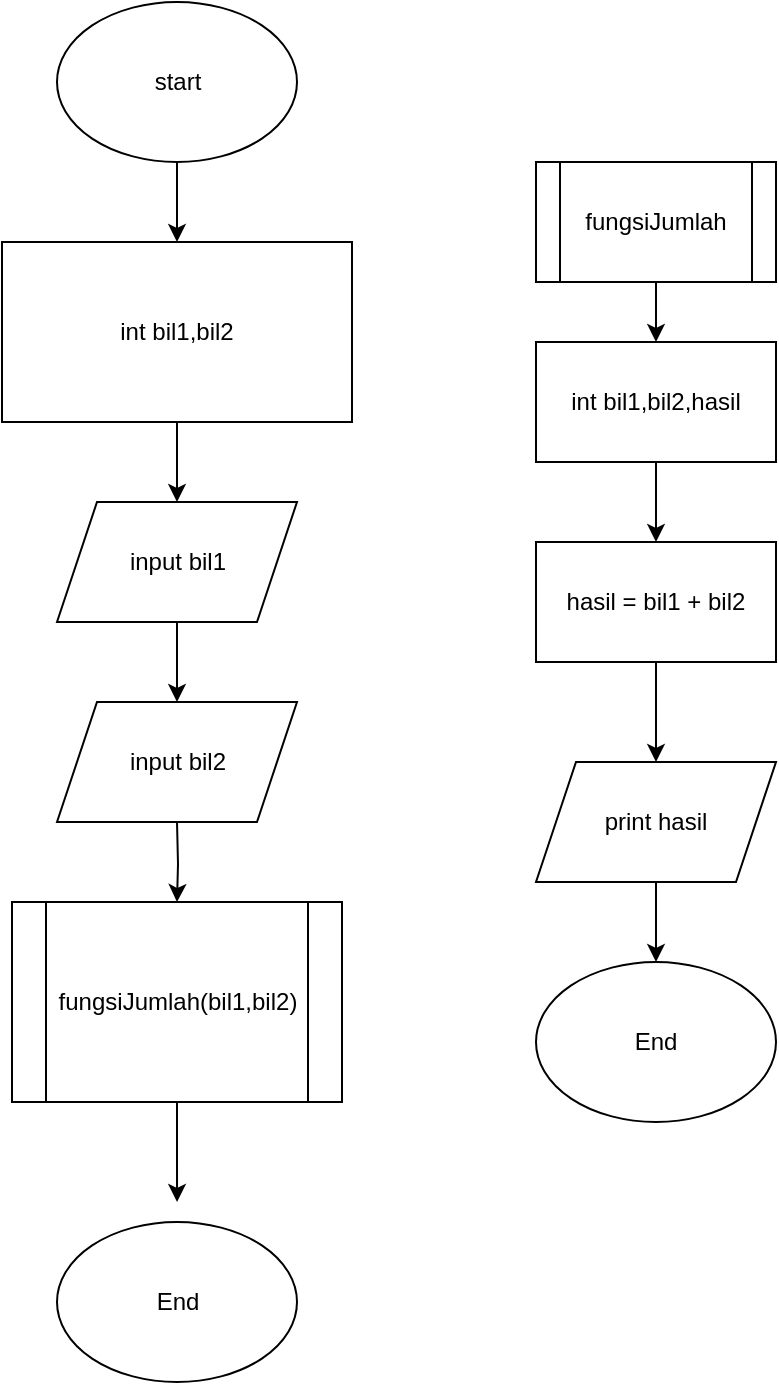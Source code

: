 <mxfile version="13.8.0" type="github" pages="3">
  <diagram id="EPawDBDO0Ghv9gUfu7Xi" name="Page-1">
    <mxGraphModel dx="1240" dy="691" grid="1" gridSize="10" guides="1" tooltips="1" connect="1" arrows="1" fold="1" page="1" pageScale="1" pageWidth="850" pageHeight="1100" math="0" shadow="0">
      <root>
        <mxCell id="0" />
        <mxCell id="1" parent="0" />
        <mxCell id="oSxVLQ4r9M7yz3KNS2XW-14" value="" style="edgeStyle=orthogonalEdgeStyle;rounded=0;orthogonalLoop=1;jettySize=auto;html=1;" edge="1" parent="1" source="oSxVLQ4r9M7yz3KNS2XW-1" target="oSxVLQ4r9M7yz3KNS2XW-13">
          <mxGeometry relative="1" as="geometry" />
        </mxCell>
        <mxCell id="oSxVLQ4r9M7yz3KNS2XW-1" value="start" style="ellipse;whiteSpace=wrap;html=1;" vertex="1" parent="1">
          <mxGeometry x="360.5" y="10" width="120" height="80" as="geometry" />
        </mxCell>
        <mxCell id="oSxVLQ4r9M7yz3KNS2XW-4" value="" style="edgeStyle=orthogonalEdgeStyle;rounded=0;orthogonalLoop=1;jettySize=auto;html=1;" edge="1" parent="1" source="oSxVLQ4r9M7yz3KNS2XW-2" target="oSxVLQ4r9M7yz3KNS2XW-3">
          <mxGeometry relative="1" as="geometry" />
        </mxCell>
        <mxCell id="oSxVLQ4r9M7yz3KNS2XW-2" value="fungsiJumlah" style="shape=process;whiteSpace=wrap;html=1;backgroundOutline=1;" vertex="1" parent="1">
          <mxGeometry x="600" y="90" width="120" height="60" as="geometry" />
        </mxCell>
        <mxCell id="oSxVLQ4r9M7yz3KNS2XW-23" value="" style="edgeStyle=orthogonalEdgeStyle;rounded=0;orthogonalLoop=1;jettySize=auto;html=1;" edge="1" parent="1" source="oSxVLQ4r9M7yz3KNS2XW-3" target="oSxVLQ4r9M7yz3KNS2XW-9">
          <mxGeometry relative="1" as="geometry" />
        </mxCell>
        <mxCell id="oSxVLQ4r9M7yz3KNS2XW-3" value="int bil1,bil2,hasil" style="whiteSpace=wrap;html=1;" vertex="1" parent="1">
          <mxGeometry x="600" y="180" width="120" height="60" as="geometry" />
        </mxCell>
        <mxCell id="oSxVLQ4r9M7yz3KNS2XW-8" value="" style="edgeStyle=orthogonalEdgeStyle;rounded=0;orthogonalLoop=1;jettySize=auto;html=1;" edge="1" parent="1" source="oSxVLQ4r9M7yz3KNS2XW-5" target="oSxVLQ4r9M7yz3KNS2XW-7">
          <mxGeometry relative="1" as="geometry" />
        </mxCell>
        <mxCell id="oSxVLQ4r9M7yz3KNS2XW-5" value="input bil1" style="shape=parallelogram;perimeter=parallelogramPerimeter;whiteSpace=wrap;html=1;fixedSize=1;" vertex="1" parent="1">
          <mxGeometry x="360.5" y="260" width="120" height="60" as="geometry" />
        </mxCell>
        <mxCell id="oSxVLQ4r9M7yz3KNS2XW-7" value="input bil2" style="shape=parallelogram;perimeter=parallelogramPerimeter;whiteSpace=wrap;html=1;fixedSize=1;" vertex="1" parent="1">
          <mxGeometry x="360.5" y="360" width="120" height="60" as="geometry" />
        </mxCell>
        <mxCell id="oSxVLQ4r9M7yz3KNS2XW-28" value="" style="edgeStyle=orthogonalEdgeStyle;rounded=0;orthogonalLoop=1;jettySize=auto;html=1;" edge="1" parent="1" source="oSxVLQ4r9M7yz3KNS2XW-9" target="oSxVLQ4r9M7yz3KNS2XW-27">
          <mxGeometry relative="1" as="geometry" />
        </mxCell>
        <mxCell id="oSxVLQ4r9M7yz3KNS2XW-9" value="hasil = bil1 + bil2" style="whiteSpace=wrap;html=1;" vertex="1" parent="1">
          <mxGeometry x="600" y="280" width="120" height="60" as="geometry" />
        </mxCell>
        <mxCell id="oSxVLQ4r9M7yz3KNS2XW-11" value="End" style="ellipse;whiteSpace=wrap;html=1;" vertex="1" parent="1">
          <mxGeometry x="600" y="490" width="120" height="80" as="geometry" />
        </mxCell>
        <mxCell id="oSxVLQ4r9M7yz3KNS2XW-20" value="" style="edgeStyle=orthogonalEdgeStyle;rounded=0;orthogonalLoop=1;jettySize=auto;html=1;" edge="1" parent="1" target="oSxVLQ4r9M7yz3KNS2XW-19">
          <mxGeometry relative="1" as="geometry">
            <mxPoint x="420.5" y="420" as="sourcePoint" />
          </mxGeometry>
        </mxCell>
        <mxCell id="oSxVLQ4r9M7yz3KNS2XW-13" value="int bil1,bil2" style="whiteSpace=wrap;html=1;" vertex="1" parent="1">
          <mxGeometry x="333" y="130" width="175" height="90" as="geometry" />
        </mxCell>
        <mxCell id="oSxVLQ4r9M7yz3KNS2XW-22" value="" style="edgeStyle=orthogonalEdgeStyle;rounded=0;orthogonalLoop=1;jettySize=auto;html=1;" edge="1" parent="1" source="oSxVLQ4r9M7yz3KNS2XW-19">
          <mxGeometry relative="1" as="geometry">
            <mxPoint x="420.529" y="610" as="targetPoint" />
          </mxGeometry>
        </mxCell>
        <mxCell id="oSxVLQ4r9M7yz3KNS2XW-19" value="fungsiJumlah(bil1,bil2)" style="shape=process;whiteSpace=wrap;html=1;backgroundOutline=1;" vertex="1" parent="1">
          <mxGeometry x="338" y="460" width="165" height="100" as="geometry" />
        </mxCell>
        <mxCell id="oSxVLQ4r9M7yz3KNS2XW-25" value="" style="endArrow=classic;html=1;exitX=0.5;exitY=1;exitDx=0;exitDy=0;entryX=0.5;entryY=0;entryDx=0;entryDy=0;" edge="1" parent="1" source="oSxVLQ4r9M7yz3KNS2XW-13" target="oSxVLQ4r9M7yz3KNS2XW-5">
          <mxGeometry width="50" height="50" relative="1" as="geometry">
            <mxPoint x="410" y="280" as="sourcePoint" />
            <mxPoint x="460" y="230" as="targetPoint" />
          </mxGeometry>
        </mxCell>
        <mxCell id="oSxVLQ4r9M7yz3KNS2XW-29" value="" style="edgeStyle=orthogonalEdgeStyle;rounded=0;orthogonalLoop=1;jettySize=auto;html=1;" edge="1" parent="1" source="oSxVLQ4r9M7yz3KNS2XW-27" target="oSxVLQ4r9M7yz3KNS2XW-11">
          <mxGeometry relative="1" as="geometry" />
        </mxCell>
        <mxCell id="oSxVLQ4r9M7yz3KNS2XW-27" value="print hasil" style="shape=parallelogram;perimeter=parallelogramPerimeter;whiteSpace=wrap;html=1;fixedSize=1;" vertex="1" parent="1">
          <mxGeometry x="600" y="390" width="120" height="60" as="geometry" />
        </mxCell>
        <mxCell id="oSxVLQ4r9M7yz3KNS2XW-30" value="End" style="ellipse;whiteSpace=wrap;html=1;" vertex="1" parent="1">
          <mxGeometry x="360.5" y="620" width="120" height="80" as="geometry" />
        </mxCell>
      </root>
    </mxGraphModel>
  </diagram>
  <diagram id="NqZUNRHrcucO8O8zvR7l" name="Page-2">
    <mxGraphModel dx="868" dy="484" grid="1" gridSize="10" guides="1" tooltips="1" connect="1" arrows="1" fold="1" page="1" pageScale="1" pageWidth="850" pageHeight="1100" math="0" shadow="0">
      <root>
        <mxCell id="RDg15JCweBmKSbgz0x7K-0" />
        <mxCell id="RDg15JCweBmKSbgz0x7K-1" parent="RDg15JCweBmKSbgz0x7K-0" />
        <mxCell id="mk9SK8ZGEo4fTcIsFtQi-0" value="" style="edgeStyle=orthogonalEdgeStyle;rounded=0;orthogonalLoop=1;jettySize=auto;html=1;" edge="1" parent="RDg15JCweBmKSbgz0x7K-1" source="mk9SK8ZGEo4fTcIsFtQi-1" target="mk9SK8ZGEo4fTcIsFtQi-13">
          <mxGeometry relative="1" as="geometry" />
        </mxCell>
        <mxCell id="mk9SK8ZGEo4fTcIsFtQi-1" value="start" style="ellipse;whiteSpace=wrap;html=1;" vertex="1" parent="RDg15JCweBmKSbgz0x7K-1">
          <mxGeometry x="360.5" y="10" width="120" height="80" as="geometry" />
        </mxCell>
        <mxCell id="mk9SK8ZGEo4fTcIsFtQi-2" value="" style="edgeStyle=orthogonalEdgeStyle;rounded=0;orthogonalLoop=1;jettySize=auto;html=1;" edge="1" parent="RDg15JCweBmKSbgz0x7K-1" source="mk9SK8ZGEo4fTcIsFtQi-3" target="mk9SK8ZGEo4fTcIsFtQi-5">
          <mxGeometry relative="1" as="geometry" />
        </mxCell>
        <mxCell id="mk9SK8ZGEo4fTcIsFtQi-3" value="fungsiKuadrat" style="shape=process;whiteSpace=wrap;html=1;backgroundOutline=1;" vertex="1" parent="RDg15JCweBmKSbgz0x7K-1">
          <mxGeometry x="600" y="90" width="120" height="60" as="geometry" />
        </mxCell>
        <mxCell id="mk9SK8ZGEo4fTcIsFtQi-4" value="" style="edgeStyle=orthogonalEdgeStyle;rounded=0;orthogonalLoop=1;jettySize=auto;html=1;" edge="1" parent="RDg15JCweBmKSbgz0x7K-1" source="mk9SK8ZGEo4fTcIsFtQi-5" target="mk9SK8ZGEo4fTcIsFtQi-10">
          <mxGeometry relative="1" as="geometry" />
        </mxCell>
        <mxCell id="mk9SK8ZGEo4fTcIsFtQi-5" value="int bil,hasil" style="whiteSpace=wrap;html=1;" vertex="1" parent="RDg15JCweBmKSbgz0x7K-1">
          <mxGeometry x="600" y="180" width="120" height="60" as="geometry" />
        </mxCell>
        <mxCell id="mk9SK8ZGEo4fTcIsFtQi-7" value="input bil1" style="shape=parallelogram;perimeter=parallelogramPerimeter;whiteSpace=wrap;html=1;fixedSize=1;" vertex="1" parent="RDg15JCweBmKSbgz0x7K-1">
          <mxGeometry x="360.5" y="260" width="120" height="60" as="geometry" />
        </mxCell>
        <mxCell id="mk9SK8ZGEo4fTcIsFtQi-9" value="" style="edgeStyle=orthogonalEdgeStyle;rounded=0;orthogonalLoop=1;jettySize=auto;html=1;" edge="1" parent="RDg15JCweBmKSbgz0x7K-1" source="mk9SK8ZGEo4fTcIsFtQi-10" target="mk9SK8ZGEo4fTcIsFtQi-18">
          <mxGeometry relative="1" as="geometry" />
        </mxCell>
        <mxCell id="mk9SK8ZGEo4fTcIsFtQi-10" value="hasil = bil1*bil1" style="whiteSpace=wrap;html=1;" vertex="1" parent="RDg15JCweBmKSbgz0x7K-1">
          <mxGeometry x="600" y="280" width="120" height="60" as="geometry" />
        </mxCell>
        <mxCell id="mk9SK8ZGEo4fTcIsFtQi-11" value="End" style="ellipse;whiteSpace=wrap;html=1;" vertex="1" parent="RDg15JCweBmKSbgz0x7K-1">
          <mxGeometry x="600" y="490" width="120" height="80" as="geometry" />
        </mxCell>
        <mxCell id="mk9SK8ZGEo4fTcIsFtQi-12" value="" style="edgeStyle=orthogonalEdgeStyle;rounded=0;orthogonalLoop=1;jettySize=auto;html=1;" edge="1" parent="RDg15JCweBmKSbgz0x7K-1" target="mk9SK8ZGEo4fTcIsFtQi-15">
          <mxGeometry relative="1" as="geometry">
            <mxPoint x="420.5" y="320" as="sourcePoint" />
          </mxGeometry>
        </mxCell>
        <mxCell id="mk9SK8ZGEo4fTcIsFtQi-13" value="int bil1" style="whiteSpace=wrap;html=1;" vertex="1" parent="RDg15JCweBmKSbgz0x7K-1">
          <mxGeometry x="333" y="130" width="175" height="90" as="geometry" />
        </mxCell>
        <mxCell id="mk9SK8ZGEo4fTcIsFtQi-14" value="" style="edgeStyle=orthogonalEdgeStyle;rounded=0;orthogonalLoop=1;jettySize=auto;html=1;" edge="1" parent="RDg15JCweBmKSbgz0x7K-1" source="mk9SK8ZGEo4fTcIsFtQi-15">
          <mxGeometry relative="1" as="geometry">
            <mxPoint x="420.529" y="510" as="targetPoint" />
          </mxGeometry>
        </mxCell>
        <mxCell id="mk9SK8ZGEo4fTcIsFtQi-15" value="fungsikuadrat(bil1)" style="shape=process;whiteSpace=wrap;html=1;backgroundOutline=1;" vertex="1" parent="RDg15JCweBmKSbgz0x7K-1">
          <mxGeometry x="338" y="360" width="165" height="100" as="geometry" />
        </mxCell>
        <mxCell id="mk9SK8ZGEo4fTcIsFtQi-16" value="" style="endArrow=classic;html=1;exitX=0.5;exitY=1;exitDx=0;exitDy=0;entryX=0.5;entryY=0;entryDx=0;entryDy=0;" edge="1" parent="RDg15JCweBmKSbgz0x7K-1" source="mk9SK8ZGEo4fTcIsFtQi-13" target="mk9SK8ZGEo4fTcIsFtQi-7">
          <mxGeometry width="50" height="50" relative="1" as="geometry">
            <mxPoint x="410" y="280" as="sourcePoint" />
            <mxPoint x="460" y="230" as="targetPoint" />
          </mxGeometry>
        </mxCell>
        <mxCell id="mk9SK8ZGEo4fTcIsFtQi-17" value="" style="edgeStyle=orthogonalEdgeStyle;rounded=0;orthogonalLoop=1;jettySize=auto;html=1;" edge="1" parent="RDg15JCweBmKSbgz0x7K-1" source="mk9SK8ZGEo4fTcIsFtQi-18" target="mk9SK8ZGEo4fTcIsFtQi-11">
          <mxGeometry relative="1" as="geometry" />
        </mxCell>
        <mxCell id="mk9SK8ZGEo4fTcIsFtQi-18" value="print hasil" style="shape=parallelogram;perimeter=parallelogramPerimeter;whiteSpace=wrap;html=1;fixedSize=1;" vertex="1" parent="RDg15JCweBmKSbgz0x7K-1">
          <mxGeometry x="600" y="390" width="120" height="60" as="geometry" />
        </mxCell>
        <mxCell id="mk9SK8ZGEo4fTcIsFtQi-19" value="End" style="ellipse;whiteSpace=wrap;html=1;" vertex="1" parent="RDg15JCweBmKSbgz0x7K-1">
          <mxGeometry x="360.5" y="510" width="120" height="80" as="geometry" />
        </mxCell>
      </root>
    </mxGraphModel>
  </diagram>
  <diagram id="pwQ7Zu1hT9H1uYAhNpxk" name="Page-3">
    <mxGraphModel dx="868" dy="484" grid="1" gridSize="10" guides="1" tooltips="1" connect="1" arrows="1" fold="1" page="1" pageScale="1" pageWidth="850" pageHeight="1100" math="0" shadow="0">
      <root>
        <mxCell id="xB1Ds7aOFODE263ZzzAa-0" />
        <mxCell id="xB1Ds7aOFODE263ZzzAa-1" parent="xB1Ds7aOFODE263ZzzAa-0" />
        <mxCell id="SdKE1tsanectvfEojCPn-0" value="" style="edgeStyle=orthogonalEdgeStyle;rounded=0;orthogonalLoop=1;jettySize=auto;html=1;" edge="1" parent="xB1Ds7aOFODE263ZzzAa-1" source="SdKE1tsanectvfEojCPn-1" target="SdKE1tsanectvfEojCPn-13">
          <mxGeometry relative="1" as="geometry" />
        </mxCell>
        <mxCell id="SdKE1tsanectvfEojCPn-1" value="start" style="ellipse;whiteSpace=wrap;html=1;" vertex="1" parent="xB1Ds7aOFODE263ZzzAa-1">
          <mxGeometry x="360.5" y="10" width="120" height="80" as="geometry" />
        </mxCell>
        <mxCell id="SdKE1tsanectvfEojCPn-2" value="" style="edgeStyle=orthogonalEdgeStyle;rounded=0;orthogonalLoop=1;jettySize=auto;html=1;" edge="1" parent="xB1Ds7aOFODE263ZzzAa-1" source="SdKE1tsanectvfEojCPn-3" target="SdKE1tsanectvfEojCPn-5">
          <mxGeometry relative="1" as="geometry" />
        </mxCell>
        <mxCell id="SdKE1tsanectvfEojCPn-3" value="tukarNilai" style="shape=process;whiteSpace=wrap;html=1;backgroundOutline=1;" vertex="1" parent="xB1Ds7aOFODE263ZzzAa-1">
          <mxGeometry x="600" y="90" width="120" height="60" as="geometry" />
        </mxCell>
        <mxCell id="SdKE1tsanectvfEojCPn-4" value="" style="edgeStyle=orthogonalEdgeStyle;rounded=0;orthogonalLoop=1;jettySize=auto;html=1;" edge="1" parent="xB1Ds7aOFODE263ZzzAa-1" source="SdKE1tsanectvfEojCPn-5" target="SdKE1tsanectvfEojCPn-10">
          <mxGeometry relative="1" as="geometry" />
        </mxCell>
        <mxCell id="SdKE1tsanectvfEojCPn-5" value="int bil1,bil2,x" style="whiteSpace=wrap;html=1;" vertex="1" parent="xB1Ds7aOFODE263ZzzAa-1">
          <mxGeometry x="600" y="180" width="120" height="60" as="geometry" />
        </mxCell>
        <mxCell id="SdKE1tsanectvfEojCPn-6" value="" style="edgeStyle=orthogonalEdgeStyle;rounded=0;orthogonalLoop=1;jettySize=auto;html=1;" edge="1" parent="xB1Ds7aOFODE263ZzzAa-1" source="SdKE1tsanectvfEojCPn-7" target="SdKE1tsanectvfEojCPn-8">
          <mxGeometry relative="1" as="geometry" />
        </mxCell>
        <mxCell id="SdKE1tsanectvfEojCPn-7" value="input bil1" style="shape=parallelogram;perimeter=parallelogramPerimeter;whiteSpace=wrap;html=1;fixedSize=1;" vertex="1" parent="xB1Ds7aOFODE263ZzzAa-1">
          <mxGeometry x="360.5" y="260" width="120" height="60" as="geometry" />
        </mxCell>
        <mxCell id="SdKE1tsanectvfEojCPn-8" value="input bil2" style="shape=parallelogram;perimeter=parallelogramPerimeter;whiteSpace=wrap;html=1;fixedSize=1;" vertex="1" parent="xB1Ds7aOFODE263ZzzAa-1">
          <mxGeometry x="360.5" y="360" width="120" height="60" as="geometry" />
        </mxCell>
        <mxCell id="SdKE1tsanectvfEojCPn-9" value="" style="edgeStyle=orthogonalEdgeStyle;rounded=0;orthogonalLoop=1;jettySize=auto;html=1;" edge="1" parent="xB1Ds7aOFODE263ZzzAa-1" source="SdKE1tsanectvfEojCPn-10" target="SdKE1tsanectvfEojCPn-18">
          <mxGeometry relative="1" as="geometry" />
        </mxCell>
        <mxCell id="SdKE1tsanectvfEojCPn-10" value="x=bil1&lt;br&gt;bil1=bil2&lt;br&gt;bil2=x" style="whiteSpace=wrap;html=1;" vertex="1" parent="xB1Ds7aOFODE263ZzzAa-1">
          <mxGeometry x="600" y="280" width="120" height="60" as="geometry" />
        </mxCell>
        <mxCell id="SdKE1tsanectvfEojCPn-11" value="End" style="ellipse;whiteSpace=wrap;html=1;" vertex="1" parent="xB1Ds7aOFODE263ZzzAa-1">
          <mxGeometry x="600" y="490" width="120" height="80" as="geometry" />
        </mxCell>
        <mxCell id="SdKE1tsanectvfEojCPn-12" value="" style="edgeStyle=orthogonalEdgeStyle;rounded=0;orthogonalLoop=1;jettySize=auto;html=1;" edge="1" parent="xB1Ds7aOFODE263ZzzAa-1" target="SdKE1tsanectvfEojCPn-15">
          <mxGeometry relative="1" as="geometry">
            <mxPoint x="420.5" y="420" as="sourcePoint" />
          </mxGeometry>
        </mxCell>
        <mxCell id="SdKE1tsanectvfEojCPn-13" value="int bil1,bil2" style="whiteSpace=wrap;html=1;" vertex="1" parent="xB1Ds7aOFODE263ZzzAa-1">
          <mxGeometry x="333" y="130" width="175" height="90" as="geometry" />
        </mxCell>
        <mxCell id="SdKE1tsanectvfEojCPn-14" value="" style="edgeStyle=orthogonalEdgeStyle;rounded=0;orthogonalLoop=1;jettySize=auto;html=1;" edge="1" parent="xB1Ds7aOFODE263ZzzAa-1" source="SdKE1tsanectvfEojCPn-15">
          <mxGeometry relative="1" as="geometry">
            <mxPoint x="420.529" y="610" as="targetPoint" />
          </mxGeometry>
        </mxCell>
        <mxCell id="SdKE1tsanectvfEojCPn-15" value="tukarNilai(bil1,bil2)" style="shape=process;whiteSpace=wrap;html=1;backgroundOutline=1;" vertex="1" parent="xB1Ds7aOFODE263ZzzAa-1">
          <mxGeometry x="338" y="460" width="165" height="100" as="geometry" />
        </mxCell>
        <mxCell id="SdKE1tsanectvfEojCPn-16" value="" style="endArrow=classic;html=1;exitX=0.5;exitY=1;exitDx=0;exitDy=0;entryX=0.5;entryY=0;entryDx=0;entryDy=0;" edge="1" parent="xB1Ds7aOFODE263ZzzAa-1" source="SdKE1tsanectvfEojCPn-13" target="SdKE1tsanectvfEojCPn-7">
          <mxGeometry width="50" height="50" relative="1" as="geometry">
            <mxPoint x="410" y="280" as="sourcePoint" />
            <mxPoint x="460" y="230" as="targetPoint" />
          </mxGeometry>
        </mxCell>
        <mxCell id="SdKE1tsanectvfEojCPn-17" value="" style="edgeStyle=orthogonalEdgeStyle;rounded=0;orthogonalLoop=1;jettySize=auto;html=1;" edge="1" parent="xB1Ds7aOFODE263ZzzAa-1" source="SdKE1tsanectvfEojCPn-18" target="SdKE1tsanectvfEojCPn-11">
          <mxGeometry relative="1" as="geometry" />
        </mxCell>
        <mxCell id="SdKE1tsanectvfEojCPn-18" value="print x" style="shape=parallelogram;perimeter=parallelogramPerimeter;whiteSpace=wrap;html=1;fixedSize=1;" vertex="1" parent="xB1Ds7aOFODE263ZzzAa-1">
          <mxGeometry x="600" y="390" width="120" height="60" as="geometry" />
        </mxCell>
        <mxCell id="SdKE1tsanectvfEojCPn-19" value="End" style="ellipse;whiteSpace=wrap;html=1;" vertex="1" parent="xB1Ds7aOFODE263ZzzAa-1">
          <mxGeometry x="360.5" y="620" width="120" height="80" as="geometry" />
        </mxCell>
      </root>
    </mxGraphModel>
  </diagram>
</mxfile>
